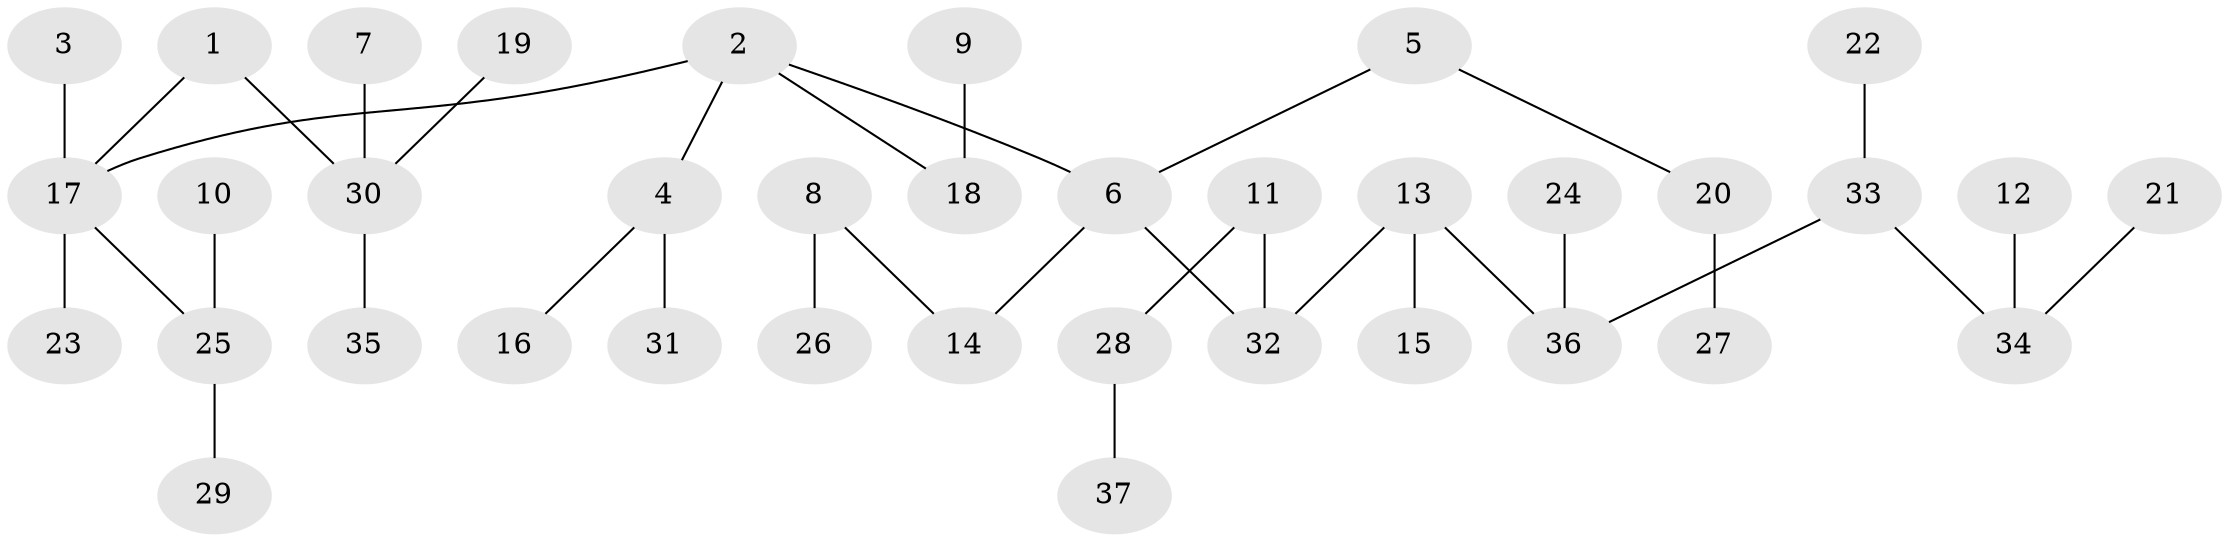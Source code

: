 // original degree distribution, {4: 0.12162162162162163, 5: 0.013513513513513514, 2: 0.21621621621621623, 1: 0.527027027027027, 7: 0.013513513513513514, 6: 0.013513513513513514, 3: 0.0945945945945946}
// Generated by graph-tools (version 1.1) at 2025/02/03/09/25 03:02:28]
// undirected, 37 vertices, 36 edges
graph export_dot {
graph [start="1"]
  node [color=gray90,style=filled];
  1;
  2;
  3;
  4;
  5;
  6;
  7;
  8;
  9;
  10;
  11;
  12;
  13;
  14;
  15;
  16;
  17;
  18;
  19;
  20;
  21;
  22;
  23;
  24;
  25;
  26;
  27;
  28;
  29;
  30;
  31;
  32;
  33;
  34;
  35;
  36;
  37;
  1 -- 17 [weight=1.0];
  1 -- 30 [weight=1.0];
  2 -- 4 [weight=1.0];
  2 -- 6 [weight=1.0];
  2 -- 17 [weight=1.0];
  2 -- 18 [weight=1.0];
  3 -- 17 [weight=1.0];
  4 -- 16 [weight=1.0];
  4 -- 31 [weight=1.0];
  5 -- 6 [weight=1.0];
  5 -- 20 [weight=1.0];
  6 -- 14 [weight=1.0];
  6 -- 32 [weight=1.0];
  7 -- 30 [weight=1.0];
  8 -- 14 [weight=1.0];
  8 -- 26 [weight=1.0];
  9 -- 18 [weight=1.0];
  10 -- 25 [weight=1.0];
  11 -- 28 [weight=1.0];
  11 -- 32 [weight=1.0];
  12 -- 34 [weight=1.0];
  13 -- 15 [weight=1.0];
  13 -- 32 [weight=1.0];
  13 -- 36 [weight=1.0];
  17 -- 23 [weight=1.0];
  17 -- 25 [weight=1.0];
  19 -- 30 [weight=1.0];
  20 -- 27 [weight=1.0];
  21 -- 34 [weight=1.0];
  22 -- 33 [weight=1.0];
  24 -- 36 [weight=1.0];
  25 -- 29 [weight=1.0];
  28 -- 37 [weight=1.0];
  30 -- 35 [weight=1.0];
  33 -- 34 [weight=1.0];
  33 -- 36 [weight=1.0];
}
